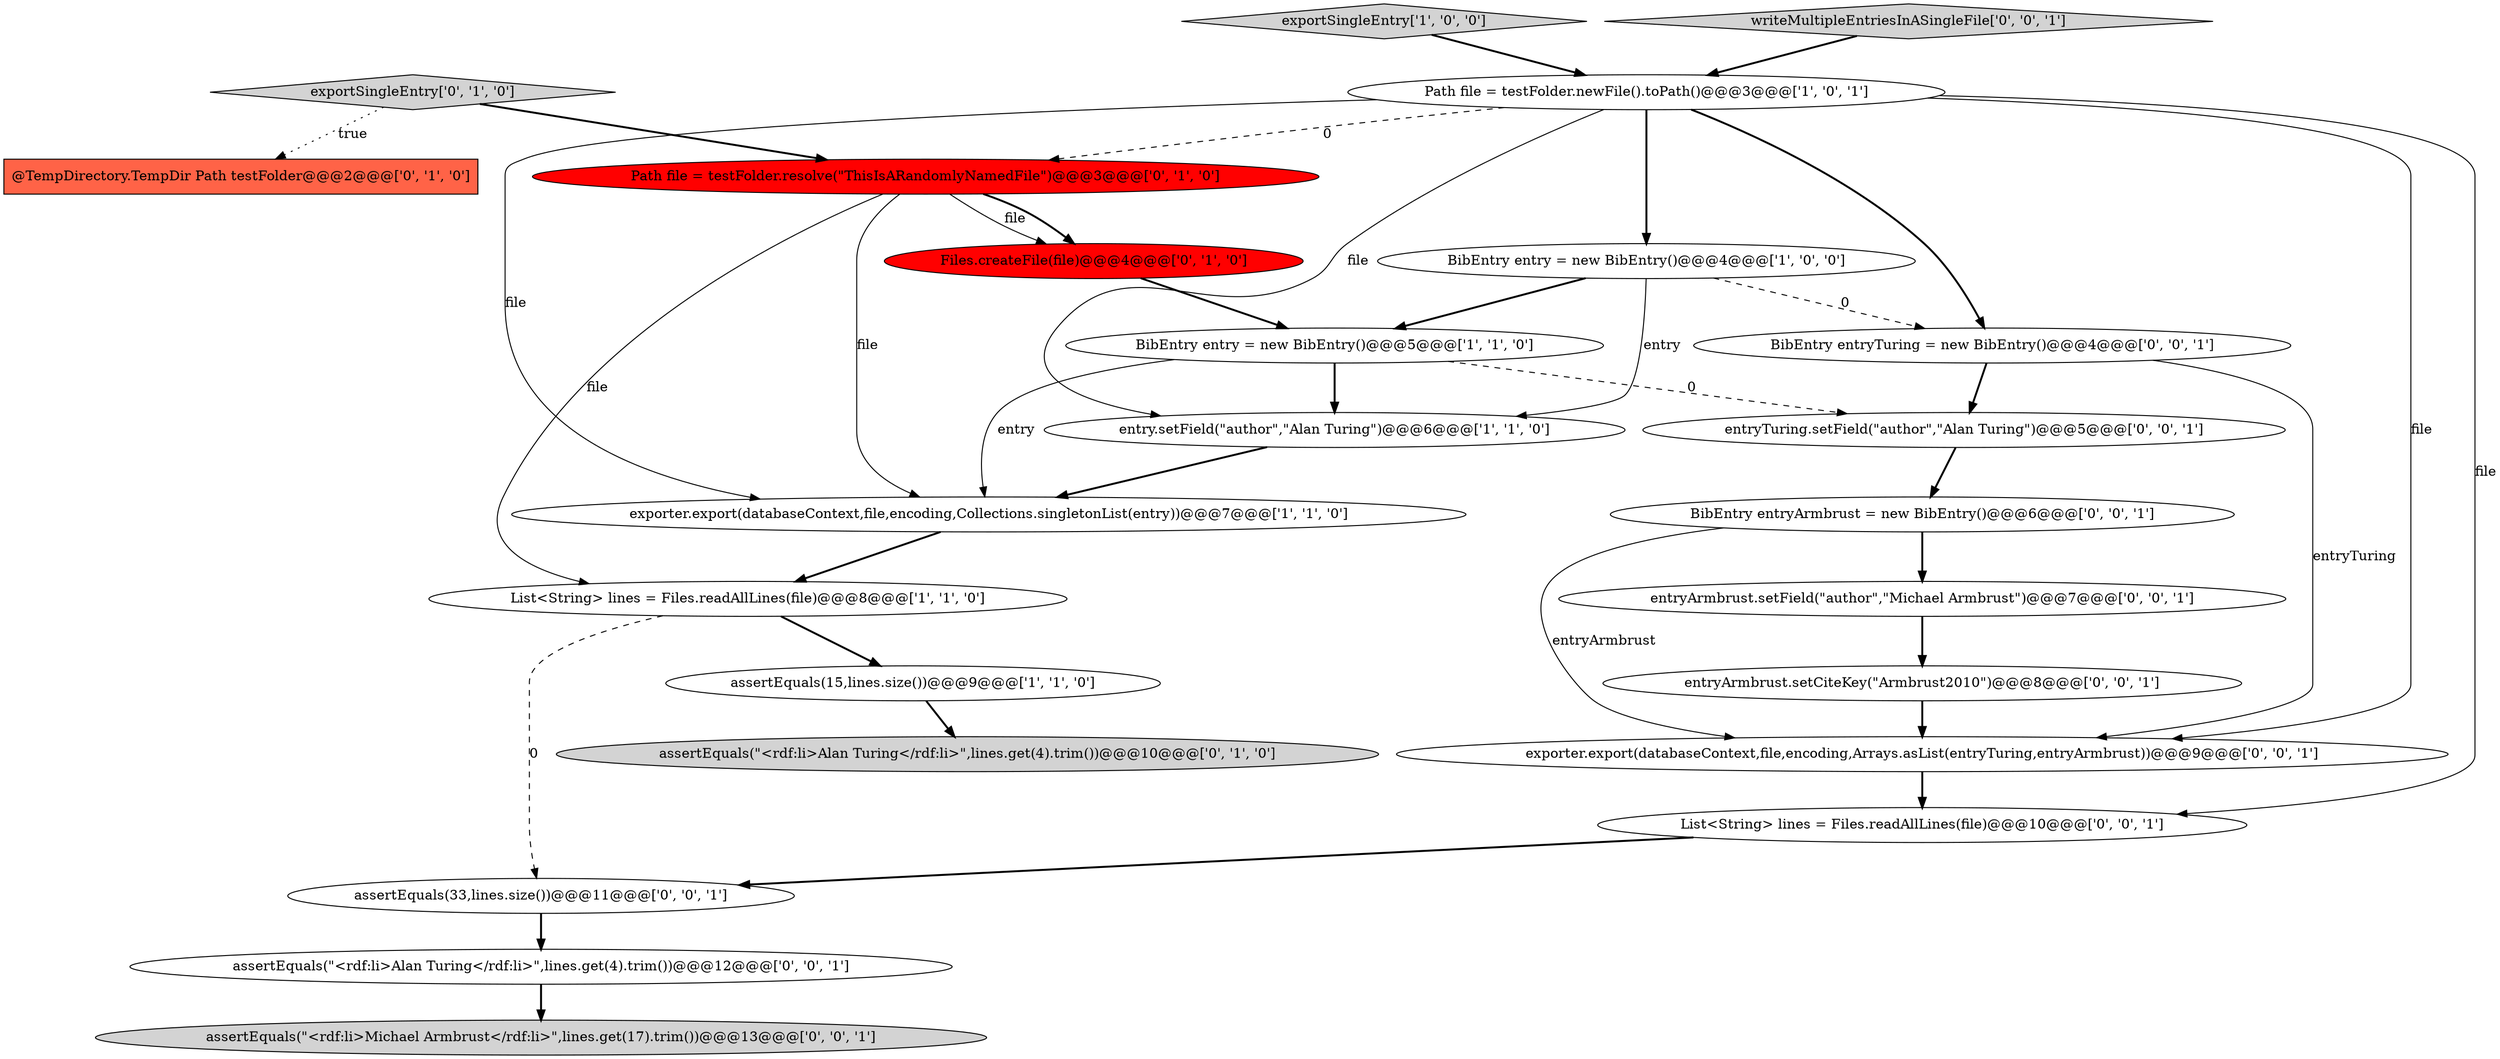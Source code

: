 digraph {
17 [style = filled, label = "entryTuring.setField(\"author\",\"Alan Turing\")@@@5@@@['0', '0', '1']", fillcolor = white, shape = ellipse image = "AAA0AAABBB3BBB"];
7 [style = filled, label = "assertEquals(15,lines.size())@@@9@@@['1', '1', '0']", fillcolor = white, shape = ellipse image = "AAA0AAABBB1BBB"];
5 [style = filled, label = "List<String> lines = Files.readAllLines(file)@@@8@@@['1', '1', '0']", fillcolor = white, shape = ellipse image = "AAA0AAABBB1BBB"];
22 [style = filled, label = "exporter.export(databaseContext,file,encoding,Arrays.asList(entryTuring,entryArmbrust))@@@9@@@['0', '0', '1']", fillcolor = white, shape = ellipse image = "AAA0AAABBB3BBB"];
11 [style = filled, label = "Files.createFile(file)@@@4@@@['0', '1', '0']", fillcolor = red, shape = ellipse image = "AAA1AAABBB2BBB"];
21 [style = filled, label = "BibEntry entryArmbrust = new BibEntry()@@@6@@@['0', '0', '1']", fillcolor = white, shape = ellipse image = "AAA0AAABBB3BBB"];
18 [style = filled, label = "BibEntry entryTuring = new BibEntry()@@@4@@@['0', '0', '1']", fillcolor = white, shape = ellipse image = "AAA0AAABBB3BBB"];
19 [style = filled, label = "entryArmbrust.setField(\"author\",\"Michael Armbrust\")@@@7@@@['0', '0', '1']", fillcolor = white, shape = ellipse image = "AAA0AAABBB3BBB"];
1 [style = filled, label = "exportSingleEntry['1', '0', '0']", fillcolor = lightgray, shape = diamond image = "AAA0AAABBB1BBB"];
12 [style = filled, label = "exportSingleEntry['0', '1', '0']", fillcolor = lightgray, shape = diamond image = "AAA0AAABBB2BBB"];
0 [style = filled, label = "entry.setField(\"author\",\"Alan Turing\")@@@6@@@['1', '1', '0']", fillcolor = white, shape = ellipse image = "AAA0AAABBB1BBB"];
23 [style = filled, label = "assertEquals(\"<rdf:li>Alan Turing</rdf:li>\",lines.get(4).trim())@@@12@@@['0', '0', '1']", fillcolor = white, shape = ellipse image = "AAA0AAABBB3BBB"];
10 [style = filled, label = "@TempDirectory.TempDir Path testFolder@@@2@@@['0', '1', '0']", fillcolor = tomato, shape = box image = "AAA1AAABBB2BBB"];
3 [style = filled, label = "BibEntry entry = new BibEntry()@@@4@@@['1', '0', '0']", fillcolor = white, shape = ellipse image = "AAA0AAABBB1BBB"];
14 [style = filled, label = "writeMultipleEntriesInASingleFile['0', '0', '1']", fillcolor = lightgray, shape = diamond image = "AAA0AAABBB3BBB"];
8 [style = filled, label = "Path file = testFolder.resolve(\"ThisIsARandomlyNamedFile\")@@@3@@@['0', '1', '0']", fillcolor = red, shape = ellipse image = "AAA1AAABBB2BBB"];
4 [style = filled, label = "exporter.export(databaseContext,file,encoding,Collections.singletonList(entry))@@@7@@@['1', '1', '0']", fillcolor = white, shape = ellipse image = "AAA0AAABBB1BBB"];
2 [style = filled, label = "BibEntry entry = new BibEntry()@@@5@@@['1', '1', '0']", fillcolor = white, shape = ellipse image = "AAA0AAABBB1BBB"];
16 [style = filled, label = "List<String> lines = Files.readAllLines(file)@@@10@@@['0', '0', '1']", fillcolor = white, shape = ellipse image = "AAA0AAABBB3BBB"];
20 [style = filled, label = "entryArmbrust.setCiteKey(\"Armbrust2010\")@@@8@@@['0', '0', '1']", fillcolor = white, shape = ellipse image = "AAA0AAABBB3BBB"];
9 [style = filled, label = "assertEquals(\"<rdf:li>Alan Turing</rdf:li>\",lines.get(4).trim())@@@10@@@['0', '1', '0']", fillcolor = lightgray, shape = ellipse image = "AAA0AAABBB2BBB"];
6 [style = filled, label = "Path file = testFolder.newFile().toPath()@@@3@@@['1', '0', '1']", fillcolor = white, shape = ellipse image = "AAA0AAABBB1BBB"];
15 [style = filled, label = "assertEquals(33,lines.size())@@@11@@@['0', '0', '1']", fillcolor = white, shape = ellipse image = "AAA0AAABBB3BBB"];
13 [style = filled, label = "assertEquals(\"<rdf:li>Michael Armbrust</rdf:li>\",lines.get(17).trim())@@@13@@@['0', '0', '1']", fillcolor = lightgray, shape = ellipse image = "AAA0AAABBB3BBB"];
6->3 [style = bold, label=""];
16->15 [style = bold, label=""];
15->23 [style = bold, label=""];
8->5 [style = solid, label="file"];
6->8 [style = dashed, label="0"];
6->0 [style = solid, label="file"];
21->19 [style = bold, label=""];
22->16 [style = bold, label=""];
6->18 [style = bold, label=""];
19->20 [style = bold, label=""];
3->18 [style = dashed, label="0"];
2->4 [style = solid, label="entry"];
18->17 [style = bold, label=""];
3->0 [style = solid, label="entry"];
2->17 [style = dashed, label="0"];
11->2 [style = bold, label=""];
8->4 [style = solid, label="file"];
20->22 [style = bold, label=""];
8->11 [style = solid, label="file"];
7->9 [style = bold, label=""];
2->0 [style = bold, label=""];
1->6 [style = bold, label=""];
3->2 [style = bold, label=""];
12->10 [style = dotted, label="true"];
0->4 [style = bold, label=""];
23->13 [style = bold, label=""];
12->8 [style = bold, label=""];
21->22 [style = solid, label="entryArmbrust"];
5->7 [style = bold, label=""];
6->22 [style = solid, label="file"];
18->22 [style = solid, label="entryTuring"];
5->15 [style = dashed, label="0"];
8->11 [style = bold, label=""];
6->4 [style = solid, label="file"];
4->5 [style = bold, label=""];
17->21 [style = bold, label=""];
14->6 [style = bold, label=""];
6->16 [style = solid, label="file"];
}
